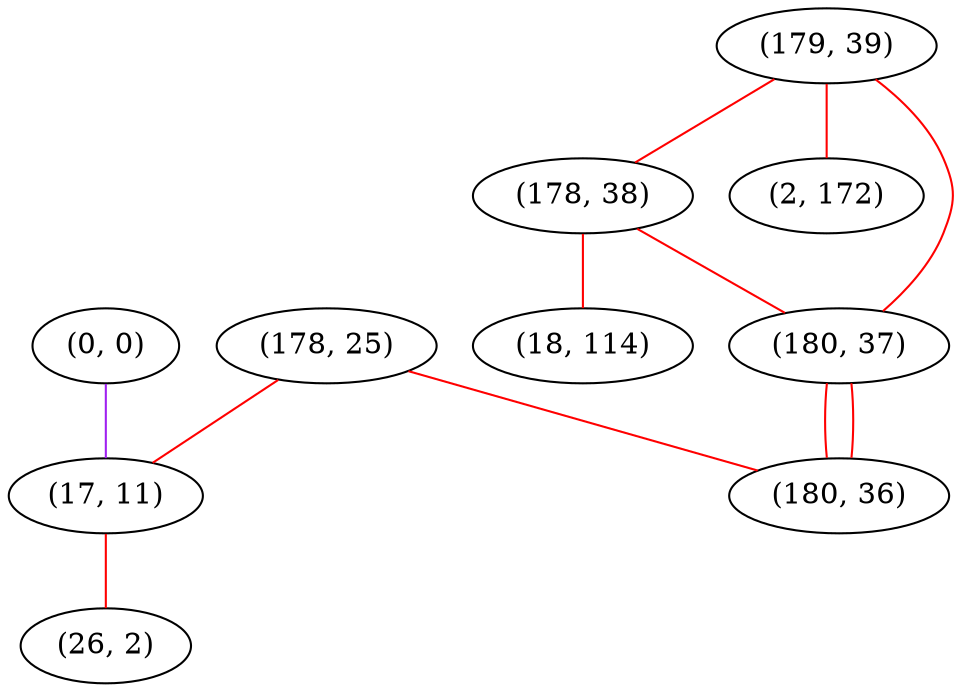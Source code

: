 graph "" {
"(0, 0)";
"(178, 25)";
"(179, 39)";
"(17, 11)";
"(26, 2)";
"(178, 38)";
"(2, 172)";
"(18, 114)";
"(180, 37)";
"(180, 36)";
"(0, 0)" -- "(17, 11)"  [color=purple, key=0, weight=4];
"(178, 25)" -- "(180, 36)"  [color=red, key=0, weight=1];
"(178, 25)" -- "(17, 11)"  [color=red, key=0, weight=1];
"(179, 39)" -- "(180, 37)"  [color=red, key=0, weight=1];
"(179, 39)" -- "(178, 38)"  [color=red, key=0, weight=1];
"(179, 39)" -- "(2, 172)"  [color=red, key=0, weight=1];
"(17, 11)" -- "(26, 2)"  [color=red, key=0, weight=1];
"(178, 38)" -- "(180, 37)"  [color=red, key=0, weight=1];
"(178, 38)" -- "(18, 114)"  [color=red, key=0, weight=1];
"(180, 37)" -- "(180, 36)"  [color=red, key=0, weight=1];
"(180, 37)" -- "(180, 36)"  [color=red, key=1, weight=1];
}

